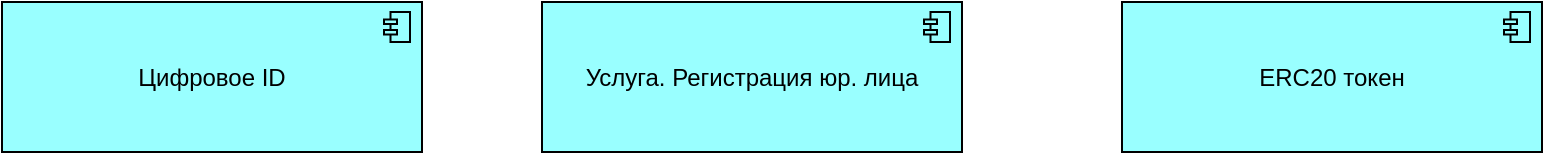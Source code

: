 <mxfile version="22.1.11" type="github">
  <diagram name="Page-1" id="BiPi2jGZJl2mXwuXiOWJ">
    <mxGraphModel dx="1752" dy="795" grid="1" gridSize="10" guides="1" tooltips="1" connect="1" arrows="1" fold="1" page="0" pageScale="1" pageWidth="827" pageHeight="1169" math="0" shadow="0">
      <root>
        <mxCell id="0" />
        <mxCell id="1" parent="0" />
        <mxCell id="4NZSE1qze1UlEUlQAoCa-2" value="Цифровое ID" style="html=1;outlineConnect=0;whiteSpace=wrap;fillColor=#99ffff;shape=mxgraph.archimate3.application;appType=comp;archiType=square;" vertex="1" parent="1">
          <mxGeometry x="-40" y="30" width="210" height="75" as="geometry" />
        </mxCell>
        <mxCell id="4NZSE1qze1UlEUlQAoCa-3" value="Услуга. Регистрация юр. лица" style="html=1;outlineConnect=0;whiteSpace=wrap;fillColor=#99ffff;shape=mxgraph.archimate3.application;appType=comp;archiType=square;" vertex="1" parent="1">
          <mxGeometry x="230" y="30" width="210" height="75" as="geometry" />
        </mxCell>
        <mxCell id="4NZSE1qze1UlEUlQAoCa-4" value="ERC20 токен" style="html=1;outlineConnect=0;whiteSpace=wrap;fillColor=#99ffff;shape=mxgraph.archimate3.application;appType=comp;archiType=square;" vertex="1" parent="1">
          <mxGeometry x="520" y="30" width="210" height="75" as="geometry" />
        </mxCell>
      </root>
    </mxGraphModel>
  </diagram>
</mxfile>
